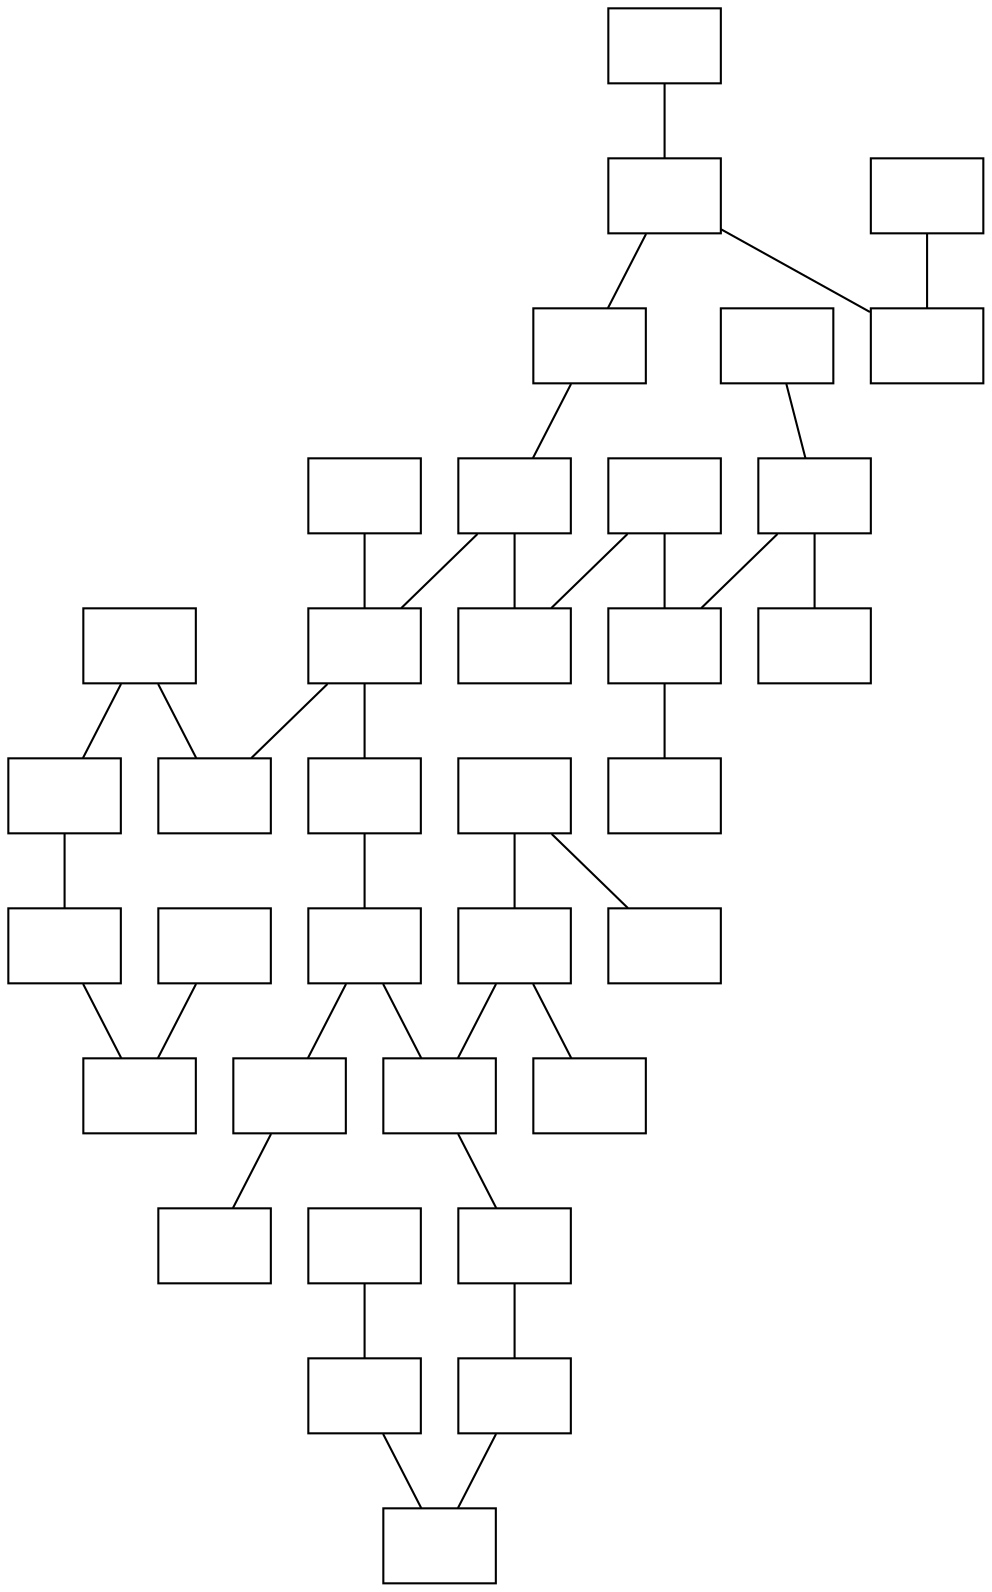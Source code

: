 // GraphViz Layout
digraph "Maze[0]" {
	"C[0,0]" [label="" pos="0.000000,0.000000!" shape=box]
	"C[0,1]" [label="" pos="1.000000,0.000000!" shape=box]
	"C[0,2]" [label="" pos="2.000000,0.000000!" shape=box]
	"C[0,3]" [label="" pos="3.000000,0.000000!" shape=box]
	"C[0,4]" [label="" pos="4.000000,0.000000!" shape=box]
	"C[0,5]" [label="" pos="5.000000,0.000000!" shape=box]
	"C[0,6]" [label="" pos="6.000000,0.000000!" shape=box]
	"C[1,0]" [label="" pos="0.000000,1.000000!" shape=box]
	"C[1,1]" [label="" pos="1.000000,1.000000!" shape=box]
	"C[1,2]" [label="" pos="2.000000,1.000000!" shape=box]
	"C[1,3]" [label="" pos="3.000000,1.000000!" shape=box]
	"C[1,4]" [label="" pos="4.000000,1.000000!" shape=box]
	"C[1,5]" [label="" pos="5.000000,1.000000!" shape=box]
	"C[1,6]" [label="" pos="6.000000,1.000000!" shape=box]
	"C[2,0]" [label="" pos="0.000000,2.000000!" shape=box]
	"C[2,1]" [label="" pos="1.000000,2.000000!" shape=box]
	"C[2,2]" [label="" pos="2.000000,2.000000!" shape=box]
	"C[2,3]" [label="" pos="3.000000,2.000000!" shape=box]
	"C[2,4]" [label="" pos="4.000000,2.000000!" shape=box]
	"C[2,5]" [label="" pos="5.000000,2.000000!" shape=box]
	"C[2,6]" [label="" pos="6.000000,2.000000!" shape=box]
	"C[3,0]" [label="" pos="0.000000,3.000000!" shape=box]
	"C[3,1]" [label="" pos="1.000000,3.000000!" shape=box]
	"C[3,2]" [label="" pos="2.000000,3.000000!" shape=box]
	"C[3,3]" [label="" pos="3.000000,3.000000!" shape=box]
	"C[3,4]" [label="" pos="4.000000,3.000000!" shape=box]
	"C[3,5]" [label="" pos="5.000000,3.000000!" shape=box]
	"C[3,6]" [label="" pos="6.000000,3.000000!" shape=box]
	"C[4,0]" [label="" pos="0.000000,4.000000!" shape=box]
	"C[4,1]" [label="" pos="1.000000,4.000000!" shape=box]
	"C[4,2]" [label="" pos="2.000000,4.000000!" shape=box]
	"C[4,3]" [label="" pos="3.000000,4.000000!" shape=box]
	"C[4,4]" [label="" pos="4.000000,4.000000!" shape=box]
	"C[4,5]" [label="" pos="5.000000,4.000000!" shape=box]
	"C[4,6]" [label="" pos="6.000000,4.000000!" shape=box]
		"C[0,0]" -> "C[0,1]" [arrowhead=none]
		"C[0,1]" -> "C[1,1]" [arrowhead=none]
		"C[0,1]" -> "C[0,2]" [arrowhead=none]
		"C[0,2]" -> "C[1,2]" [arrowhead=none]
		"C[0,3]" -> "C[1,3]" [arrowhead=none]
		"C[0,4]" -> "C[1,4]" [arrowhead=none]
		"C[0,4]" -> "C[0,5]" [arrowhead=none]
		"C[0,5]" -> "C[0,6]" [arrowhead=none]
		"C[0,6]" -> "C[1,6]" [arrowhead=none]
		"C[1,0]" -> "C[1,1]" [arrowhead=none]
		"C[1,2]" -> "C[1,3]" [arrowhead=none]
		"C[1,2]" -> "C[2,2]" [arrowhead=none]
		"C[1,3]" -> "C[2,3]" [arrowhead=none]
		"C[1,3]" -> "C[1,4]" [arrowhead=none]
		"C[1,5]" -> "C[1,6]" [arrowhead=none]
		"C[2,0]" -> "C[3,0]" [arrowhead=none]
		"C[2,1]" -> "C[2,2]" [arrowhead=none]
		"C[2,1]" -> "C[3,1]" [arrowhead=none]
		"C[2,3]" -> "C[2,4]" [arrowhead=none]
		"C[2,4]" -> "C[3,4]" [arrowhead=none]
		"C[2,4]" -> "C[2,5]" [arrowhead=none]
		"C[2,5]" -> "C[3,5]" [arrowhead=none]
		"C[2,6]" -> "C[3,6]" [arrowhead=none]
		"C[3,0]" -> "C[3,1]" [arrowhead=none]
		"C[3,0]" -> "C[4,0]" [arrowhead=none]
		"C[3,1]" -> "C[4,1]" [arrowhead=none]
		"C[3,2]" -> "C[4,2]" [arrowhead=none]
		"C[3,2]" -> "C[3,3]" [arrowhead=none]
		"C[3,3]" -> "C[3,4]" [arrowhead=none]
		"C[3,3]" -> "C[4,3]" [arrowhead=none]
		"C[3,4]" -> "C[4,4]" [arrowhead=none]
		"C[3,6]" -> "C[4,6]" [arrowhead=none]
		"C[4,4]" -> "C[4,5]" [arrowhead=none]
		"C[4,5]" -> "C[4,6]" [arrowhead=none]
}